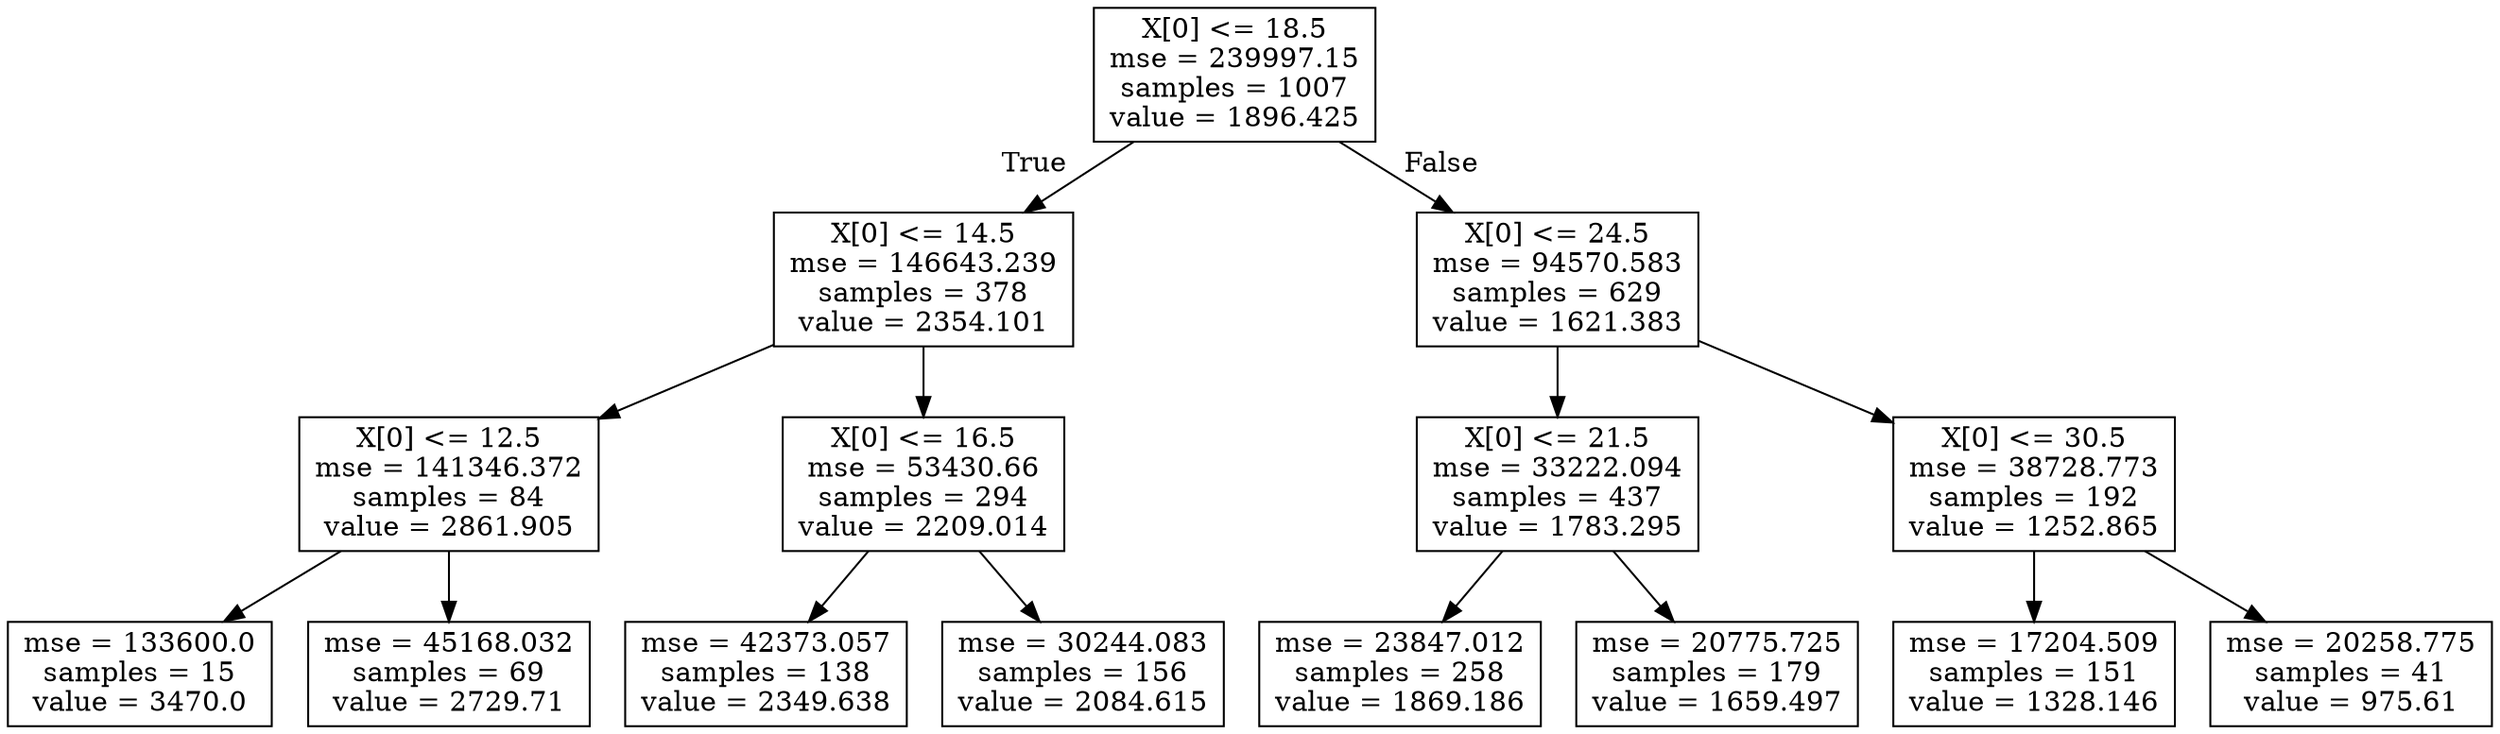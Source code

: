 digraph Tree {
node [shape=box] ;
0 [label="X[0] <= 18.5\nmse = 239997.15\nsamples = 1007\nvalue = 1896.425"] ;
1 [label="X[0] <= 14.5\nmse = 146643.239\nsamples = 378\nvalue = 2354.101"] ;
0 -> 1 [labeldistance=2.5, labelangle=45, headlabel="True"] ;
2 [label="X[0] <= 12.5\nmse = 141346.372\nsamples = 84\nvalue = 2861.905"] ;
1 -> 2 ;
3 [label="mse = 133600.0\nsamples = 15\nvalue = 3470.0"] ;
2 -> 3 ;
4 [label="mse = 45168.032\nsamples = 69\nvalue = 2729.71"] ;
2 -> 4 ;
5 [label="X[0] <= 16.5\nmse = 53430.66\nsamples = 294\nvalue = 2209.014"] ;
1 -> 5 ;
6 [label="mse = 42373.057\nsamples = 138\nvalue = 2349.638"] ;
5 -> 6 ;
7 [label="mse = 30244.083\nsamples = 156\nvalue = 2084.615"] ;
5 -> 7 ;
8 [label="X[0] <= 24.5\nmse = 94570.583\nsamples = 629\nvalue = 1621.383"] ;
0 -> 8 [labeldistance=2.5, labelangle=-45, headlabel="False"] ;
9 [label="X[0] <= 21.5\nmse = 33222.094\nsamples = 437\nvalue = 1783.295"] ;
8 -> 9 ;
10 [label="mse = 23847.012\nsamples = 258\nvalue = 1869.186"] ;
9 -> 10 ;
11 [label="mse = 20775.725\nsamples = 179\nvalue = 1659.497"] ;
9 -> 11 ;
12 [label="X[0] <= 30.5\nmse = 38728.773\nsamples = 192\nvalue = 1252.865"] ;
8 -> 12 ;
13 [label="mse = 17204.509\nsamples = 151\nvalue = 1328.146"] ;
12 -> 13 ;
14 [label="mse = 20258.775\nsamples = 41\nvalue = 975.61"] ;
12 -> 14 ;
}
